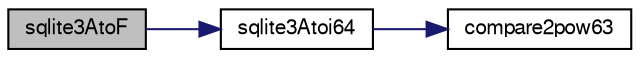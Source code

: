 digraph "sqlite3AtoF"
{
  edge [fontname="FreeSans",fontsize="10",labelfontname="FreeSans",labelfontsize="10"];
  node [fontname="FreeSans",fontsize="10",shape=record];
  rankdir="LR";
  Node420899 [label="sqlite3AtoF",height=0.2,width=0.4,color="black", fillcolor="grey75", style="filled", fontcolor="black"];
  Node420899 -> Node420900 [color="midnightblue",fontsize="10",style="solid",fontname="FreeSans"];
  Node420900 [label="sqlite3Atoi64",height=0.2,width=0.4,color="black", fillcolor="white", style="filled",URL="$sqlite3_8c.html#a5b13083911b3dc0a0b54f43acc686a39"];
  Node420900 -> Node420901 [color="midnightblue",fontsize="10",style="solid",fontname="FreeSans"];
  Node420901 [label="compare2pow63",height=0.2,width=0.4,color="black", fillcolor="white", style="filled",URL="$sqlite3_8c.html#adcbebdd3f570175519922276b83132e0"];
}
